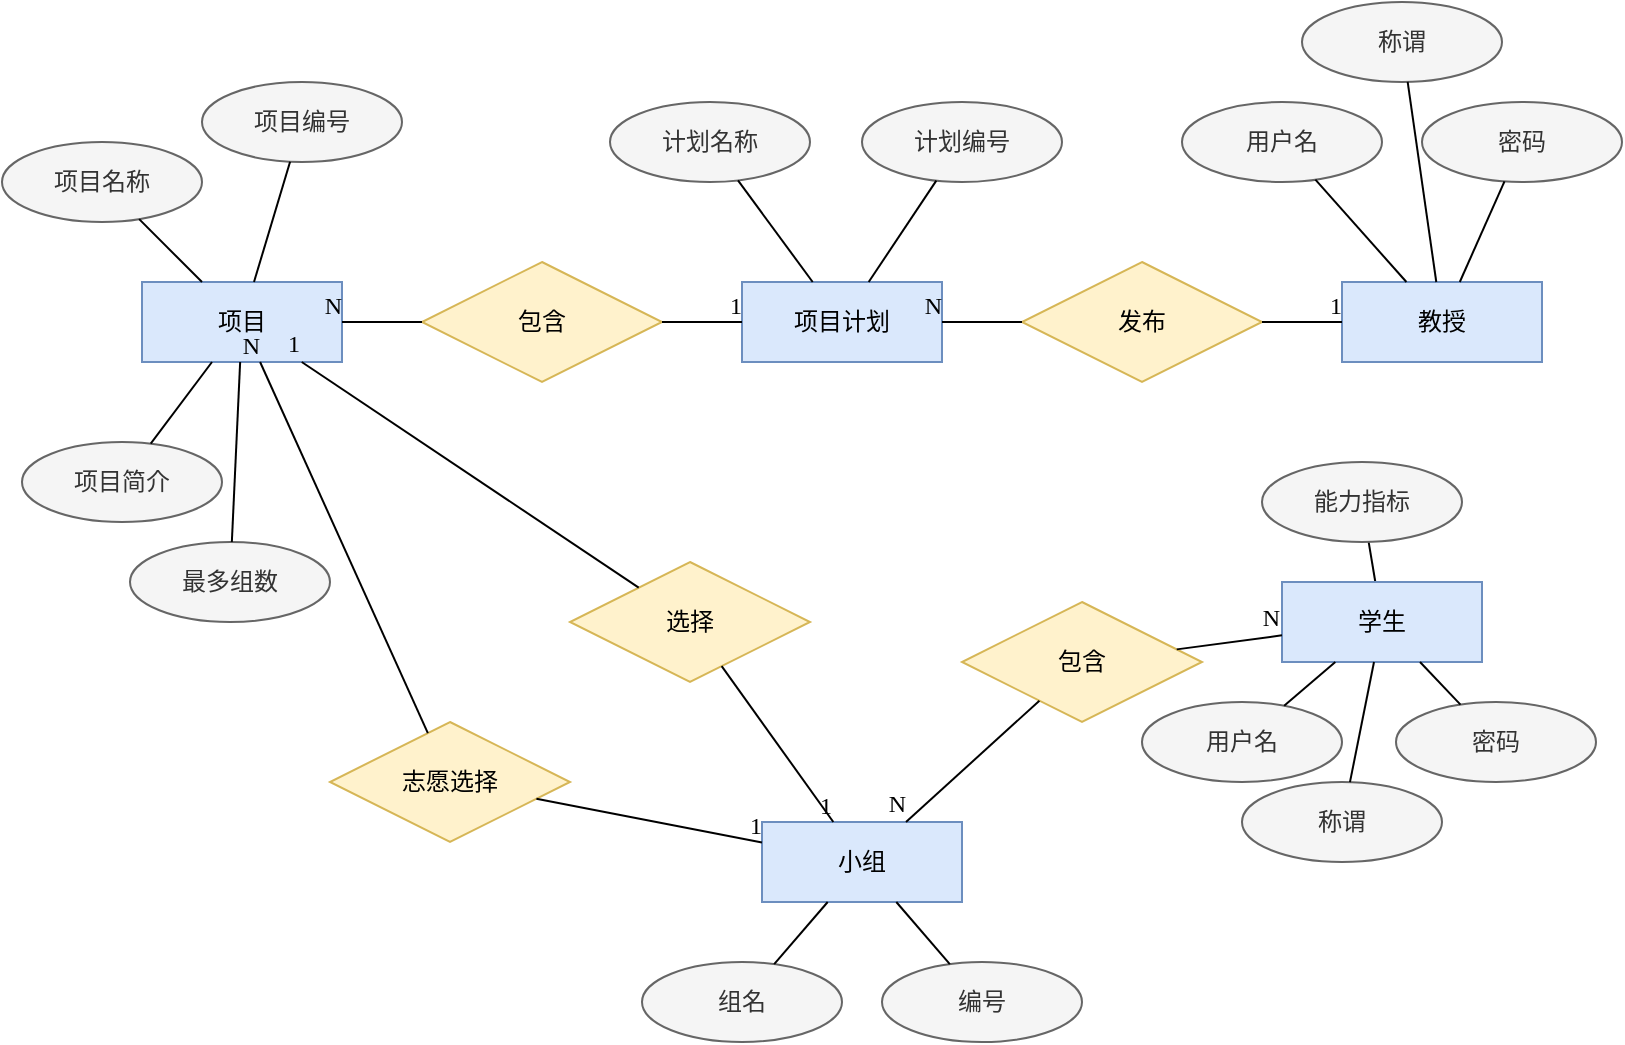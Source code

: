 <mxfile>
    <diagram id="ZVlUovQWiH1aGqlF2gEy" name="Page-1">
        <mxGraphModel dx="815" dy="666" grid="1" gridSize="10" guides="1" tooltips="1" connect="1" arrows="1" fold="1" page="1" pageScale="1" pageWidth="827" pageHeight="1169" math="0" shadow="0">
            <root>
                <mxCell id="0"/>
                <mxCell id="1" parent="0"/>
                <mxCell id="2" value="项目" style="whiteSpace=wrap;html=1;align=center;fontFamily=&quot;Times New Roman&quot;, SimSun, sans-serif;fillColor=#dae8fc;strokeColor=#6c8ebf;" vertex="1" parent="1">
                    <mxGeometry x="80" y="170" width="100" height="40" as="geometry"/>
                </mxCell>
                <mxCell id="3" value="项目计划" style="whiteSpace=wrap;html=1;align=center;fontFamily=&quot;Times New Roman&quot;, SimSun, sans-serif;fillColor=#dae8fc;strokeColor=#6c8ebf;" vertex="1" parent="1">
                    <mxGeometry x="380" y="170" width="100" height="40" as="geometry"/>
                </mxCell>
                <mxCell id="4" value="教授" style="whiteSpace=wrap;html=1;align=center;fontFamily=&quot;Times New Roman&quot;, SimSun, sans-serif;fillColor=#dae8fc;strokeColor=#6c8ebf;" vertex="1" parent="1">
                    <mxGeometry x="680" y="170" width="100" height="40" as="geometry"/>
                </mxCell>
                <mxCell id="5" value="发布" style="shape=rhombus;perimeter=rhombusPerimeter;whiteSpace=wrap;html=1;align=center;fontFamily=&quot;Times New Roman&quot;, SimSun, sans-serif;fillColor=#fff2cc;strokeColor=#d6b656;" vertex="1" parent="1">
                    <mxGeometry x="520" y="160" width="120" height="60" as="geometry"/>
                </mxCell>
                <mxCell id="6" value="包含" style="shape=rhombus;perimeter=rhombusPerimeter;whiteSpace=wrap;html=1;align=center;fontFamily=&quot;Times New Roman&quot;, SimSun, sans-serif;fillColor=#fff2cc;strokeColor=#d6b656;" vertex="1" parent="1">
                    <mxGeometry x="220" y="160" width="120" height="60" as="geometry"/>
                </mxCell>
                <mxCell id="7" value="最多组数" style="ellipse;whiteSpace=wrap;html=1;align=center;fontFamily=&quot;Times New Roman&quot;, SimSun, sans-serif;fillColor=#f5f5f5;strokeColor=#666666;fontColor=#333333;" vertex="1" parent="1">
                    <mxGeometry x="74" y="300" width="100" height="40" as="geometry"/>
                </mxCell>
                <mxCell id="8" value="项目编号" style="ellipse;whiteSpace=wrap;html=1;align=center;fontFamily=&quot;Times New Roman&quot;, SimSun, sans-serif;fillColor=#f5f5f5;strokeColor=#666666;fontColor=#333333;" vertex="1" parent="1">
                    <mxGeometry x="110" y="70" width="100" height="40" as="geometry"/>
                </mxCell>
                <mxCell id="9" value="项目简介" style="ellipse;whiteSpace=wrap;html=1;align=center;fontFamily=&quot;Times New Roman&quot;, SimSun, sans-serif;fillColor=#f5f5f5;strokeColor=#666666;fontColor=#333333;" vertex="1" parent="1">
                    <mxGeometry x="20" y="250" width="100" height="40" as="geometry"/>
                </mxCell>
                <mxCell id="10" value="项目名称" style="ellipse;whiteSpace=wrap;html=1;align=center;fontFamily=&quot;Times New Roman&quot;, SimSun, sans-serif;fillColor=#f5f5f5;strokeColor=#666666;fontColor=#333333;" vertex="1" parent="1">
                    <mxGeometry x="10" y="100" width="100" height="40" as="geometry"/>
                </mxCell>
                <mxCell id="11" value="" style="endArrow=none;html=1;rounded=0;fontFamily=&quot;Times New Roman&quot;, SimSun, sans-serif;" edge="1" parent="1" source="8" target="2">
                    <mxGeometry relative="1" as="geometry">
                        <mxPoint x="190" y="70" as="sourcePoint"/>
                        <mxPoint x="350" y="70" as="targetPoint"/>
                    </mxGeometry>
                </mxCell>
                <mxCell id="12" value="" style="endArrow=none;html=1;rounded=0;fontFamily=&quot;Times New Roman&quot;, SimSun, sans-serif;" edge="1" parent="1" source="10" target="2">
                    <mxGeometry relative="1" as="geometry">
                        <mxPoint x="200" y="70" as="sourcePoint"/>
                        <mxPoint x="360" y="70" as="targetPoint"/>
                    </mxGeometry>
                </mxCell>
                <mxCell id="13" value="" style="endArrow=none;html=1;rounded=0;fontFamily=&quot;Times New Roman&quot;, SimSun, sans-serif;" edge="1" parent="1" source="9" target="2">
                    <mxGeometry relative="1" as="geometry">
                        <mxPoint x="120" y="230" as="sourcePoint"/>
                        <mxPoint x="280" y="230" as="targetPoint"/>
                    </mxGeometry>
                </mxCell>
                <mxCell id="14" value="" style="endArrow=none;html=1;rounded=0;fontFamily=&quot;Times New Roman&quot;, SimSun, sans-serif;" edge="1" parent="1" source="2" target="7">
                    <mxGeometry relative="1" as="geometry">
                        <mxPoint x="180" y="250" as="sourcePoint"/>
                        <mxPoint x="290" y="190" as="targetPoint"/>
                    </mxGeometry>
                </mxCell>
                <mxCell id="15" value="" style="endArrow=none;html=1;rounded=0;fontFamily=&quot;Times New Roman&quot;, SimSun, sans-serif;" edge="1" parent="1" source="6" target="2">
                    <mxGeometry relative="1" as="geometry">
                        <mxPoint x="190" y="250" as="sourcePoint"/>
                        <mxPoint x="190" y="180" as="targetPoint"/>
                    </mxGeometry>
                </mxCell>
                <mxCell id="16" value="N" style="resizable=0;html=1;align=right;verticalAlign=bottom;fontFamily=&quot;Times New Roman&quot;, SimSun, sans-serif;" connectable="0" vertex="1" parent="15">
                    <mxGeometry x="1" relative="1" as="geometry"/>
                </mxCell>
                <mxCell id="17" value="" style="endArrow=none;html=1;rounded=0;fontFamily=&quot;Times New Roman&quot;, SimSun, sans-serif;" edge="1" parent="1" source="6" target="3">
                    <mxGeometry relative="1" as="geometry">
                        <mxPoint x="300" y="260" as="sourcePoint"/>
                        <mxPoint x="460" y="260" as="targetPoint"/>
                    </mxGeometry>
                </mxCell>
                <mxCell id="18" value="1" style="resizable=0;html=1;align=right;verticalAlign=bottom;fontFamily=&quot;Times New Roman&quot;, SimSun, sans-serif;" connectable="0" vertex="1" parent="17">
                    <mxGeometry x="1" relative="1" as="geometry"/>
                </mxCell>
                <mxCell id="19" value="" style="endArrow=none;html=1;rounded=0;fontFamily=&quot;Times New Roman&quot;, SimSun, sans-serif;" edge="1" parent="1" source="5" target="4">
                    <mxGeometry relative="1" as="geometry">
                        <mxPoint x="350" y="200" as="sourcePoint"/>
                        <mxPoint x="650" y="250" as="targetPoint"/>
                    </mxGeometry>
                </mxCell>
                <mxCell id="20" value="1" style="resizable=0;html=1;align=right;verticalAlign=bottom;fontFamily=&quot;Times New Roman&quot;, SimSun, sans-serif;" connectable="0" vertex="1" parent="19">
                    <mxGeometry x="1" relative="1" as="geometry"/>
                </mxCell>
                <mxCell id="21" value="" style="endArrow=none;html=1;rounded=0;fontFamily=&quot;Times New Roman&quot;, SimSun, sans-serif;" edge="1" parent="1" source="5" target="3">
                    <mxGeometry relative="1" as="geometry">
                        <mxPoint x="400" y="230" as="sourcePoint"/>
                        <mxPoint x="360" y="230" as="targetPoint"/>
                    </mxGeometry>
                </mxCell>
                <mxCell id="22" value="N" style="resizable=0;html=1;align=right;verticalAlign=bottom;fontFamily=&quot;Times New Roman&quot;, SimSun, sans-serif;" connectable="0" vertex="1" parent="21">
                    <mxGeometry x="1" relative="1" as="geometry"/>
                </mxCell>
                <mxCell id="23" value="计划名称" style="ellipse;whiteSpace=wrap;html=1;align=center;fontFamily=&quot;Times New Roman&quot;, SimSun, sans-serif;fillColor=#f5f5f5;strokeColor=#666666;fontColor=#333333;" vertex="1" parent="1">
                    <mxGeometry x="314" y="80" width="100" height="40" as="geometry"/>
                </mxCell>
                <mxCell id="24" value="计划编号" style="ellipse;whiteSpace=wrap;html=1;align=center;fontFamily=&quot;Times New Roman&quot;, SimSun, sans-serif;fillColor=#f5f5f5;strokeColor=#666666;fontColor=#333333;" vertex="1" parent="1">
                    <mxGeometry x="440" y="80" width="100" height="40" as="geometry"/>
                </mxCell>
                <mxCell id="26" value="" style="endArrow=none;html=1;rounded=0;fontFamily=&quot;Times New Roman&quot;, SimSun, sans-serif;" edge="1" parent="1" source="23" target="3">
                    <mxGeometry relative="1" as="geometry">
                        <mxPoint x="390" y="130" as="sourcePoint"/>
                        <mxPoint x="550" y="130" as="targetPoint"/>
                    </mxGeometry>
                </mxCell>
                <mxCell id="27" value="" style="endArrow=none;html=1;rounded=0;fontFamily=&quot;Times New Roman&quot;, SimSun, sans-serif;" edge="1" parent="1" source="24" target="3">
                    <mxGeometry relative="1" as="geometry">
                        <mxPoint x="415.822" y="119.864" as="sourcePoint"/>
                        <mxPoint x="434.0" y="180" as="targetPoint"/>
                    </mxGeometry>
                </mxCell>
                <mxCell id="28" value="用户名" style="ellipse;whiteSpace=wrap;html=1;align=center;fontFamily=&quot;Times New Roman&quot;, SimSun, sans-serif;fillColor=#f5f5f5;strokeColor=#666666;fontColor=#333333;" vertex="1" parent="1">
                    <mxGeometry x="600" y="80" width="100" height="40" as="geometry"/>
                </mxCell>
                <mxCell id="29" value="称谓" style="ellipse;whiteSpace=wrap;html=1;align=center;fontFamily=&quot;Times New Roman&quot;, SimSun, sans-serif;fillColor=#f5f5f5;strokeColor=#666666;fontColor=#333333;" vertex="1" parent="1">
                    <mxGeometry x="660" y="30" width="100" height="40" as="geometry"/>
                </mxCell>
                <mxCell id="30" value="密码" style="ellipse;whiteSpace=wrap;html=1;align=center;fontFamily=&quot;Times New Roman&quot;, SimSun, sans-serif;fillColor=#f5f5f5;strokeColor=#666666;fontColor=#333333;" vertex="1" parent="1">
                    <mxGeometry x="720" y="80" width="100" height="40" as="geometry"/>
                </mxCell>
                <mxCell id="31" value="" style="endArrow=none;html=1;rounded=0;fontFamily=&quot;Times New Roman&quot;, SimSun, sans-serif;" edge="1" parent="1" source="29" target="4">
                    <mxGeometry relative="1" as="geometry">
                        <mxPoint x="540" y="200" as="sourcePoint"/>
                        <mxPoint x="700" y="200" as="targetPoint"/>
                    </mxGeometry>
                </mxCell>
                <mxCell id="32" value="" style="endArrow=none;html=1;rounded=0;fontFamily=&quot;Times New Roman&quot;, SimSun, sans-serif;" edge="1" parent="1" source="4" target="30">
                    <mxGeometry relative="1" as="geometry">
                        <mxPoint x="540" y="200" as="sourcePoint"/>
                        <mxPoint x="700" y="200" as="targetPoint"/>
                    </mxGeometry>
                </mxCell>
                <mxCell id="33" value="" style="endArrow=none;html=1;rounded=0;fontFamily=&quot;Times New Roman&quot;, SimSun, sans-serif;" edge="1" parent="1" source="28" target="4">
                    <mxGeometry relative="1" as="geometry">
                        <mxPoint x="722.829" y="79.968" as="sourcePoint"/>
                        <mxPoint x="737.143" y="180" as="targetPoint"/>
                    </mxGeometry>
                </mxCell>
                <mxCell id="34" value="志愿选择" style="shape=rhombus;perimeter=rhombusPerimeter;whiteSpace=wrap;html=1;align=center;fontFamily=&quot;Times New Roman&quot;, SimSun, sans-serif;fillColor=#fff2cc;strokeColor=#d6b656;" vertex="1" parent="1">
                    <mxGeometry x="174" y="390" width="120" height="60" as="geometry"/>
                </mxCell>
                <mxCell id="35" value="选择" style="shape=rhombus;perimeter=rhombusPerimeter;whiteSpace=wrap;html=1;align=center;fontFamily=&quot;Times New Roman&quot;, SimSun, sans-serif;fillColor=#fff2cc;strokeColor=#d6b656;" vertex="1" parent="1">
                    <mxGeometry x="294" y="310" width="120" height="60" as="geometry"/>
                </mxCell>
                <mxCell id="36" value="小组" style="whiteSpace=wrap;html=1;align=center;fontFamily=&quot;Times New Roman&quot;, SimSun, sans-serif;fillColor=#dae8fc;strokeColor=#6c8ebf;" vertex="1" parent="1">
                    <mxGeometry x="390" y="440" width="100" height="40" as="geometry"/>
                </mxCell>
                <mxCell id="37" value="" style="endArrow=none;html=1;rounded=0;fontFamily=&quot;Times New Roman&quot;, SimSun, sans-serif;" edge="1" parent="1" source="48" target="57">
                    <mxGeometry relative="1" as="geometry">
                        <mxPoint x="440" y="290" as="sourcePoint"/>
                        <mxPoint x="600" y="290" as="targetPoint"/>
                    </mxGeometry>
                </mxCell>
                <mxCell id="38" value="" style="endArrow=none;html=1;rounded=0;fontFamily=&quot;Times New Roman&quot;, SimSun, sans-serif;" edge="1" parent="1" source="35" target="36">
                    <mxGeometry relative="1" as="geometry">
                        <mxPoint x="290" y="480" as="sourcePoint"/>
                        <mxPoint x="360" y="540" as="targetPoint"/>
                    </mxGeometry>
                </mxCell>
                <mxCell id="39" value="1" style="resizable=0;html=1;align=right;verticalAlign=bottom;fontFamily=&quot;Times New Roman&quot;, SimSun, sans-serif;" connectable="0" vertex="1" parent="38">
                    <mxGeometry x="1" relative="1" as="geometry"/>
                </mxCell>
                <mxCell id="40" value="" style="endArrow=none;html=1;rounded=0;fontFamily=&quot;Times New Roman&quot;, SimSun, sans-serif;" edge="1" parent="1" source="35" target="2">
                    <mxGeometry relative="1" as="geometry">
                        <mxPoint x="338.102" y="420.949" as="sourcePoint"/>
                        <mxPoint x="424" y="445.632" as="targetPoint"/>
                    </mxGeometry>
                </mxCell>
                <mxCell id="41" value="1" style="resizable=0;html=1;align=right;verticalAlign=bottom;fontFamily=&quot;Times New Roman&quot;, SimSun, sans-serif;" connectable="0" vertex="1" parent="40">
                    <mxGeometry x="1" relative="1" as="geometry"/>
                </mxCell>
                <mxCell id="42" value="" style="endArrow=none;html=1;rounded=0;fontFamily=&quot;Times New Roman&quot;, SimSun, sans-serif;" edge="1" parent="1" source="34" target="2">
                    <mxGeometry relative="1" as="geometry">
                        <mxPoint x="230" y="200" as="sourcePoint"/>
                        <mxPoint x="190" y="200" as="targetPoint"/>
                    </mxGeometry>
                </mxCell>
                <mxCell id="43" value="N" style="resizable=0;html=1;align=right;verticalAlign=bottom;fontFamily=&quot;Times New Roman&quot;, SimSun, sans-serif;" connectable="0" vertex="1" parent="42">
                    <mxGeometry x="1" relative="1" as="geometry"/>
                </mxCell>
                <mxCell id="45" value="" style="endArrow=none;html=1;rounded=0;fontFamily=&quot;Times New Roman&quot;, SimSun, sans-serif;" edge="1" parent="1" source="34" target="36">
                    <mxGeometry relative="1" as="geometry">
                        <mxPoint x="310" y="320" as="sourcePoint"/>
                        <mxPoint x="470" y="320" as="targetPoint"/>
                    </mxGeometry>
                </mxCell>
                <mxCell id="46" value="1" style="resizable=0;html=1;align=right;verticalAlign=bottom;fontFamily=&quot;Times New Roman&quot;, SimSun, sans-serif;" connectable="0" vertex="1" parent="45">
                    <mxGeometry x="1" relative="1" as="geometry"/>
                </mxCell>
                <mxCell id="47" value="包含" style="shape=rhombus;perimeter=rhombusPerimeter;whiteSpace=wrap;html=1;align=center;fontFamily=&quot;Times New Roman&quot;, SimSun, sans-serif;fillColor=#fff2cc;strokeColor=#d6b656;" vertex="1" parent="1">
                    <mxGeometry x="490" y="330" width="120" height="60" as="geometry"/>
                </mxCell>
                <mxCell id="48" value="学生" style="whiteSpace=wrap;html=1;align=center;fontFamily=&quot;Times New Roman&quot;, SimSun, sans-serif;fillColor=#dae8fc;strokeColor=#6c8ebf;" vertex="1" parent="1">
                    <mxGeometry x="650" y="320" width="100" height="40" as="geometry"/>
                </mxCell>
                <mxCell id="49" value="" style="endArrow=none;html=1;rounded=0;fontFamily=&quot;Times New Roman&quot;, SimSun, sans-serif;" edge="1" parent="1" source="47" target="36">
                    <mxGeometry relative="1" as="geometry">
                        <mxPoint x="500" y="400" as="sourcePoint"/>
                        <mxPoint x="660" y="400" as="targetPoint"/>
                    </mxGeometry>
                </mxCell>
                <mxCell id="50" value="N" style="resizable=0;html=1;align=right;verticalAlign=bottom;fontFamily=&quot;Times New Roman&quot;, SimSun, sans-serif;" connectable="0" vertex="1" parent="49">
                    <mxGeometry x="1" relative="1" as="geometry"/>
                </mxCell>
                <mxCell id="51" value="" style="endArrow=none;html=1;rounded=0;fontFamily=&quot;Times New Roman&quot;, SimSun, sans-serif;" edge="1" parent="1" source="47" target="48">
                    <mxGeometry relative="1" as="geometry">
                        <mxPoint x="650" y="340" as="sourcePoint"/>
                        <mxPoint x="500" y="466.875" as="targetPoint"/>
                    </mxGeometry>
                </mxCell>
                <mxCell id="52" value="N" style="resizable=0;html=1;align=right;verticalAlign=bottom;fontFamily=&quot;Times New Roman&quot;, SimSun, sans-serif;" connectable="0" vertex="1" parent="51">
                    <mxGeometry x="1" relative="1" as="geometry"/>
                </mxCell>
                <mxCell id="53" value="用户名" style="ellipse;whiteSpace=wrap;html=1;align=center;fontFamily=&quot;Times New Roman&quot;, SimSun, sans-serif;fillColor=#f5f5f5;strokeColor=#666666;fontColor=#333333;" vertex="1" parent="1">
                    <mxGeometry x="580" y="380" width="100" height="40" as="geometry"/>
                </mxCell>
                <mxCell id="54" value="称谓" style="ellipse;whiteSpace=wrap;html=1;align=center;fontFamily=&quot;Times New Roman&quot;, SimSun, sans-serif;fillColor=#f5f5f5;strokeColor=#666666;fontColor=#333333;" vertex="1" parent="1">
                    <mxGeometry x="630" y="420" width="100" height="40" as="geometry"/>
                </mxCell>
                <mxCell id="55" value="密码" style="ellipse;whiteSpace=wrap;html=1;align=center;fontFamily=&quot;Times New Roman&quot;, SimSun, sans-serif;fillColor=#f5f5f5;strokeColor=#666666;fontColor=#333333;" vertex="1" parent="1">
                    <mxGeometry x="707" y="380" width="100" height="40" as="geometry"/>
                </mxCell>
                <mxCell id="57" value="能力指标" style="ellipse;whiteSpace=wrap;html=1;align=center;fontFamily=&quot;Times New Roman&quot;, SimSun, sans-serif;fillColor=#f5f5f5;strokeColor=#666666;fontColor=#333333;" vertex="1" parent="1">
                    <mxGeometry x="640" y="260" width="100" height="40" as="geometry"/>
                </mxCell>
                <mxCell id="58" value="" style="endArrow=none;html=1;rounded=0;fontFamily=&quot;Times New Roman&quot;, SimSun, sans-serif;" edge="1" parent="1" source="53" target="48">
                    <mxGeometry relative="1" as="geometry">
                        <mxPoint x="713.333" y="330" as="sourcePoint"/>
                        <mxPoint x="700" y="340" as="targetPoint"/>
                    </mxGeometry>
                </mxCell>
                <mxCell id="59" value="" style="endArrow=none;html=1;rounded=0;fontFamily=&quot;Times New Roman&quot;, SimSun, sans-serif;" edge="1" parent="1" source="54" target="48">
                    <mxGeometry relative="1" as="geometry">
                        <mxPoint x="675.669" y="391.007" as="sourcePoint"/>
                        <mxPoint x="693.333" y="370" as="targetPoint"/>
                    </mxGeometry>
                </mxCell>
                <mxCell id="60" value="" style="endArrow=none;html=1;rounded=0;fontFamily=&quot;Times New Roman&quot;, SimSun, sans-serif;" edge="1" parent="1" source="55" target="48">
                    <mxGeometry relative="1" as="geometry">
                        <mxPoint x="710" y="430" as="sourcePoint"/>
                        <mxPoint x="710" y="370" as="targetPoint"/>
                    </mxGeometry>
                </mxCell>
                <mxCell id="61" value="组名" style="ellipse;whiteSpace=wrap;html=1;align=center;fontFamily=&quot;Times New Roman&quot;, SimSun, sans-serif;fillColor=#f5f5f5;strokeColor=#666666;fontColor=#333333;" vertex="1" parent="1">
                    <mxGeometry x="330" y="510" width="100" height="40" as="geometry"/>
                </mxCell>
                <mxCell id="62" value="编号" style="ellipse;whiteSpace=wrap;html=1;align=center;fontFamily=&quot;Times New Roman&quot;, SimSun, sans-serif;fillColor=#f5f5f5;strokeColor=#666666;fontColor=#333333;" vertex="1" parent="1">
                    <mxGeometry x="450" y="510" width="100" height="40" as="geometry"/>
                </mxCell>
                <mxCell id="63" value="" style="endArrow=none;html=1;rounded=0;fontFamily=&quot;Times New Roman&quot;, SimSun, sans-serif;" edge="1" parent="1" source="61" target="36">
                    <mxGeometry relative="1" as="geometry">
                        <mxPoint x="440" y="500" as="sourcePoint"/>
                        <mxPoint x="600" y="500" as="targetPoint"/>
                    </mxGeometry>
                </mxCell>
                <mxCell id="64" value="" style="endArrow=none;html=1;rounded=0;fontFamily=&quot;Times New Roman&quot;, SimSun, sans-serif;" edge="1" parent="1" source="62" target="36">
                    <mxGeometry relative="1" as="geometry">
                        <mxPoint x="402.711" y="540.657" as="sourcePoint"/>
                        <mxPoint x="436.667" y="490" as="targetPoint"/>
                    </mxGeometry>
                </mxCell>
            </root>
        </mxGraphModel>
    </diagram>
</mxfile>